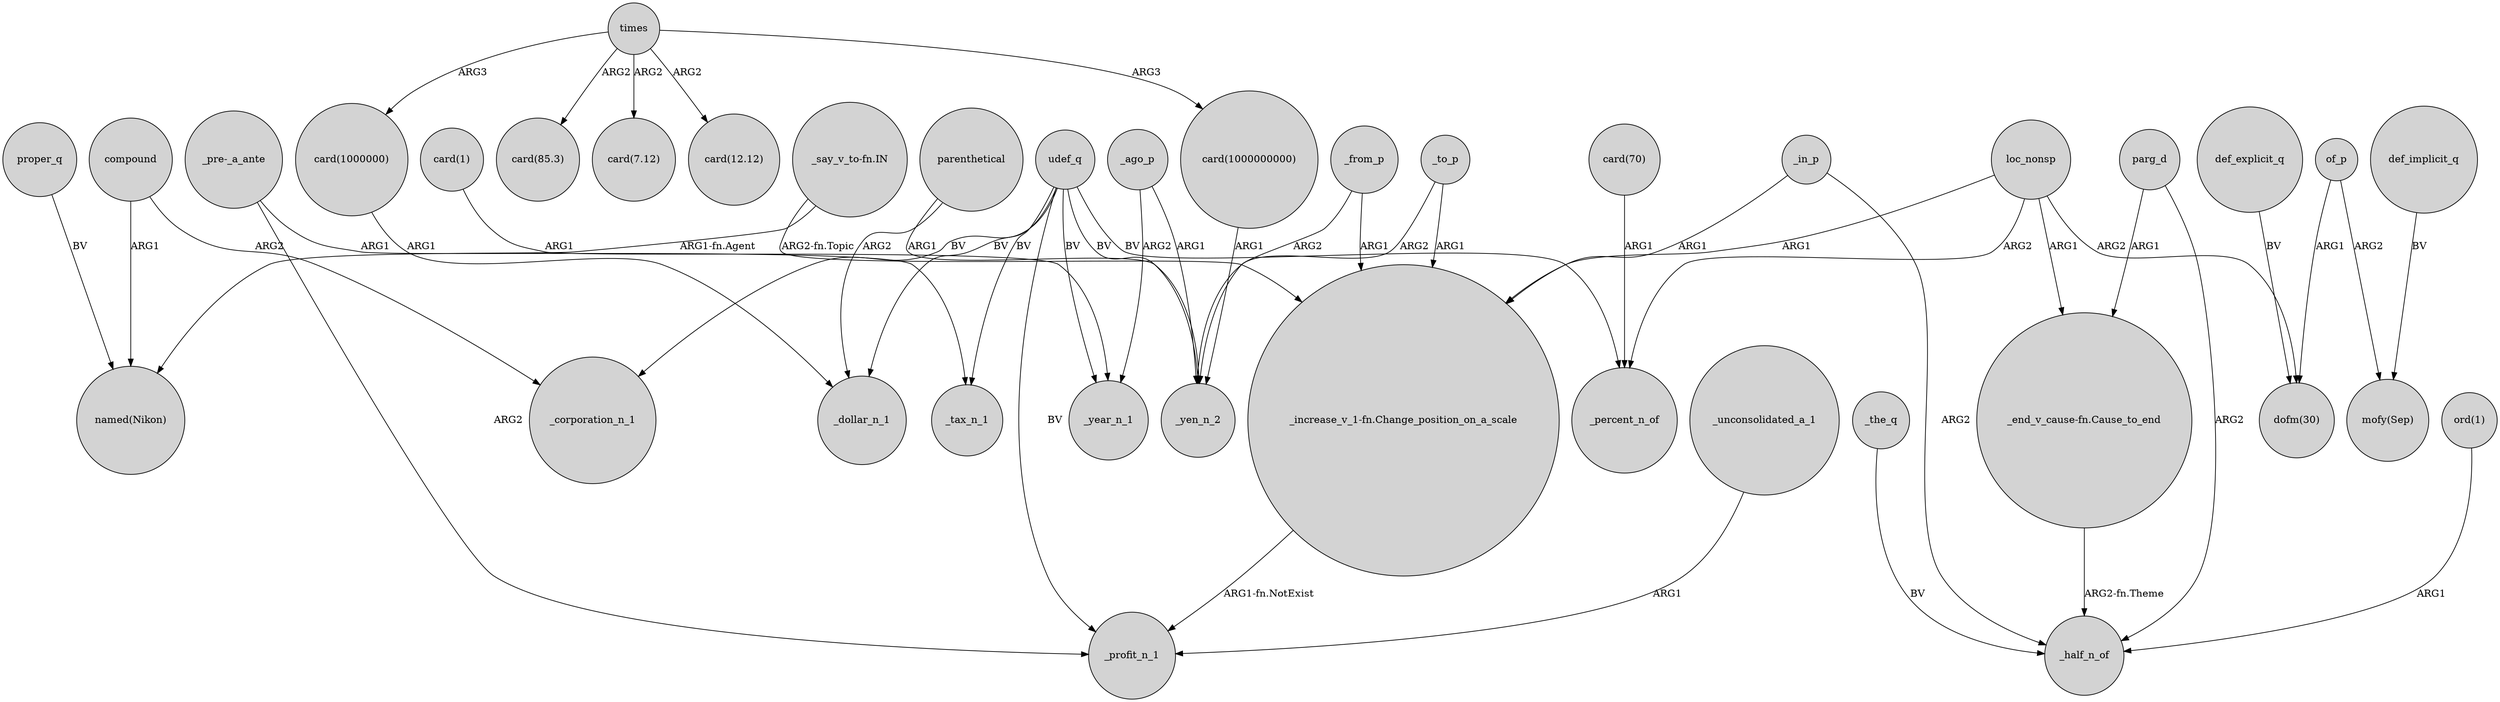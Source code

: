 digraph {
	node [shape=circle style=filled]
	compound -> "named(Nikon)" [label=ARG1]
	"card(1000000)" -> _dollar_n_1 [label=ARG1]
	_in_p -> "_increase_v_1-fn.Change_position_on_a_scale" [label=ARG1]
	udef_q -> _yen_n_2 [label=BV]
	"card(1000000000)" -> _yen_n_2 [label=ARG1]
	times -> "card(85.3)" [label=ARG2]
	"_end_v_cause-fn.Cause_to_end" -> _half_n_of [label="ARG2-fn.Theme"]
	parg_d -> _half_n_of [label=ARG2]
	_ago_p -> _yen_n_2 [label=ARG1]
	"_say_v_to-fn.IN" -> "_increase_v_1-fn.Change_position_on_a_scale" [label="ARG2-fn.Topic"]
	compound -> _corporation_n_1 [label=ARG2]
	_unconsolidated_a_1 -> _profit_n_1 [label=ARG1]
	"_pre-_a_ante" -> _tax_n_1 [label=ARG1]
	proper_q -> "named(Nikon)" [label=BV]
	of_p -> "mofy(Sep)" [label=ARG2]
	times -> "card(7.12)" [label=ARG2]
	loc_nonsp -> "_increase_v_1-fn.Change_position_on_a_scale" [label=ARG1]
	times -> "card(1000000000)" [label=ARG3]
	_to_p -> "_increase_v_1-fn.Change_position_on_a_scale" [label=ARG1]
	"_increase_v_1-fn.Change_position_on_a_scale" -> _profit_n_1 [label="ARG1-fn.NotExist"]
	def_explicit_q -> "dofm(30)" [label=BV]
	udef_q -> _tax_n_1 [label=BV]
	udef_q -> _corporation_n_1 [label=BV]
	_ago_p -> _year_n_1 [label=ARG2]
	"ord(1)" -> _half_n_of [label=ARG1]
	loc_nonsp -> "dofm(30)" [label=ARG2]
	times -> "card(1000000)" [label=ARG3]
	loc_nonsp -> _percent_n_of [label=ARG2]
	"card(70)" -> _percent_n_of [label=ARG1]
	loc_nonsp -> "_end_v_cause-fn.Cause_to_end" [label=ARG1]
	parg_d -> "_end_v_cause-fn.Cause_to_end" [label=ARG1]
	def_implicit_q -> "mofy(Sep)" [label=BV]
	_from_p -> "_increase_v_1-fn.Change_position_on_a_scale" [label=ARG1]
	times -> "card(12.12)" [label=ARG2]
	"card(1)" -> _year_n_1 [label=ARG1]
	_in_p -> _half_n_of [label=ARG2]
	_to_p -> _yen_n_2 [label=ARG2]
	udef_q -> _year_n_1 [label=BV]
	parenthetical -> _yen_n_2 [label=ARG1]
	udef_q -> _profit_n_1 [label=BV]
	udef_q -> _percent_n_of [label=BV]
	_the_q -> _half_n_of [label=BV]
	_from_p -> _yen_n_2 [label=ARG2]
	of_p -> "dofm(30)" [label=ARG1]
	parenthetical -> _dollar_n_1 [label=ARG2]
	"_pre-_a_ante" -> _profit_n_1 [label=ARG2]
	"_say_v_to-fn.IN" -> "named(Nikon)" [label="ARG1-fn.Agent"]
	udef_q -> _dollar_n_1 [label=BV]
}
